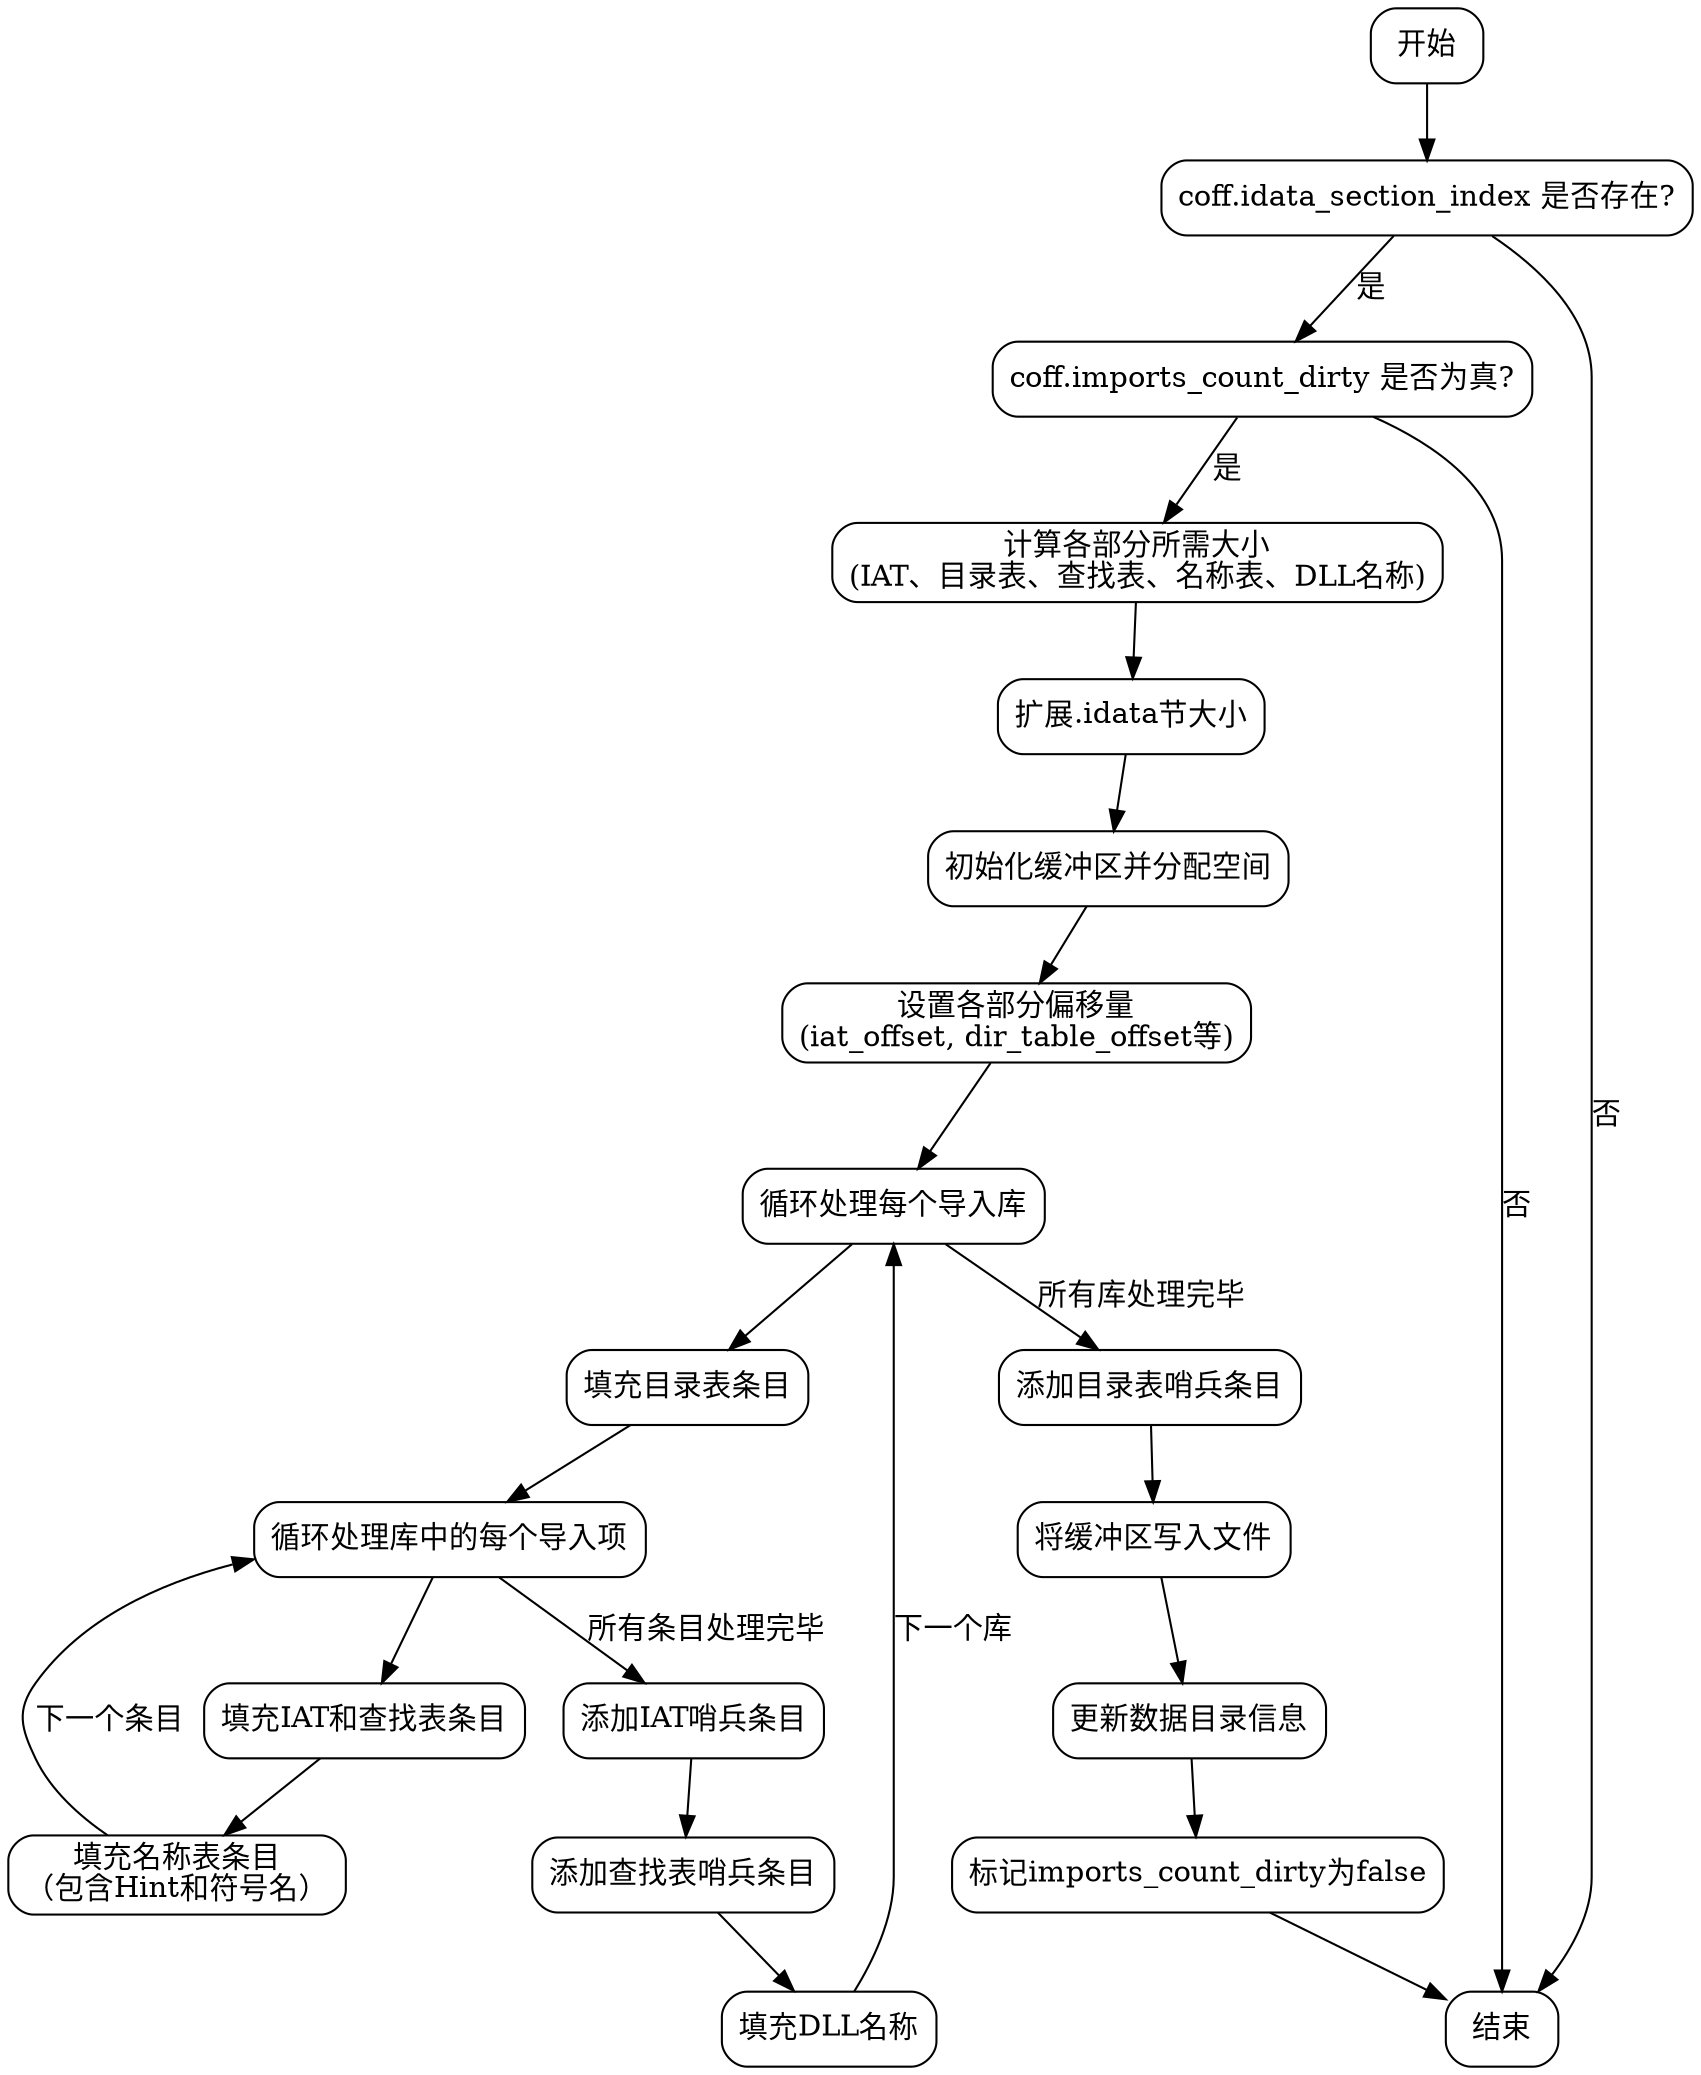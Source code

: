
digraph writeImportTables_flowchart {
    node [shape=rectangle, style=rounded];

    start [label="开始"];
    check_idata_section [label="coff.idata_section_index 是否存在?"];
    check_imports_dirty [label="coff.imports_count_dirty 是否为真?"];
    calculate_sizes [label="计算各部分所需大小\n(IAT、目录表、查找表、名称表、DLL名称)"];
    grow_section [label="扩展.idata节大小"];
    init_buffer [label="初始化缓冲区并分配空间"];
    setup_offsets [label="设置各部分偏移量\n(iat_offset, dir_table_offset等)"];
    loop_libraries [label="循环处理每个导入库"];
    fill_directory_entry [label="填充目录表条目"];
    loop_entries [label="循环处理库中的每个导入项"];
    fill_iat_and_lookup [label="填充IAT和查找表条目"];
    fill_names_table [label="填充名称表条目\n（包含Hint和符号名）"];
    add_iat_sentinel [label="添加IAT哨兵条目"];
    add_lookup_sentinel [label="添加查找表哨兵条目"];
    fill_dll_name [label="填充DLL名称"];
    add_directory_sentinel [label="添加目录表哨兵条目"];
    pwrite_data [label="将缓冲区写入文件"];
    update_data_directories [label="更新数据目录信息"];
    set_imports_clean [label="标记imports_count_dirty为false"];
    end [label="结束"];

    start -> check_idata_section;
    check_idata_section -> check_imports_dirty [label="是"];
    check_idata_section -> end [label="否"];
    check_imports_dirty -> calculate_sizes [label="是"];
    check_imports_dirty -> end [label="否"];
    calculate_sizes -> grow_section;
    grow_section -> init_buffer;
    init_buffer -> setup_offsets;
    setup_offsets -> loop_libraries;

    loop_libraries -> fill_directory_entry;
    fill_directory_entry -> loop_entries;
    loop_entries -> fill_iat_and_lookup;
    fill_iat_and_lookup -> fill_names_table;
    fill_names_table -> loop_entries [label="下一个条目"];
    loop_entries -> add_iat_sentinel [label="所有条目处理完毕"];
    add_iat_sentinel -> add_lookup_sentinel;
    add_lookup_sentinel -> fill_dll_name;
    fill_dll_name -> loop_libraries [label="下一个库"];
    
    loop_libraries -> add_directory_sentinel [label="所有库处理完毕"];
    add_directory_sentinel -> pwrite_data;
    pwrite_data -> update_data_directories;
    update_data_directories -> set_imports_clean;
    set_imports_clean -> end;
}

